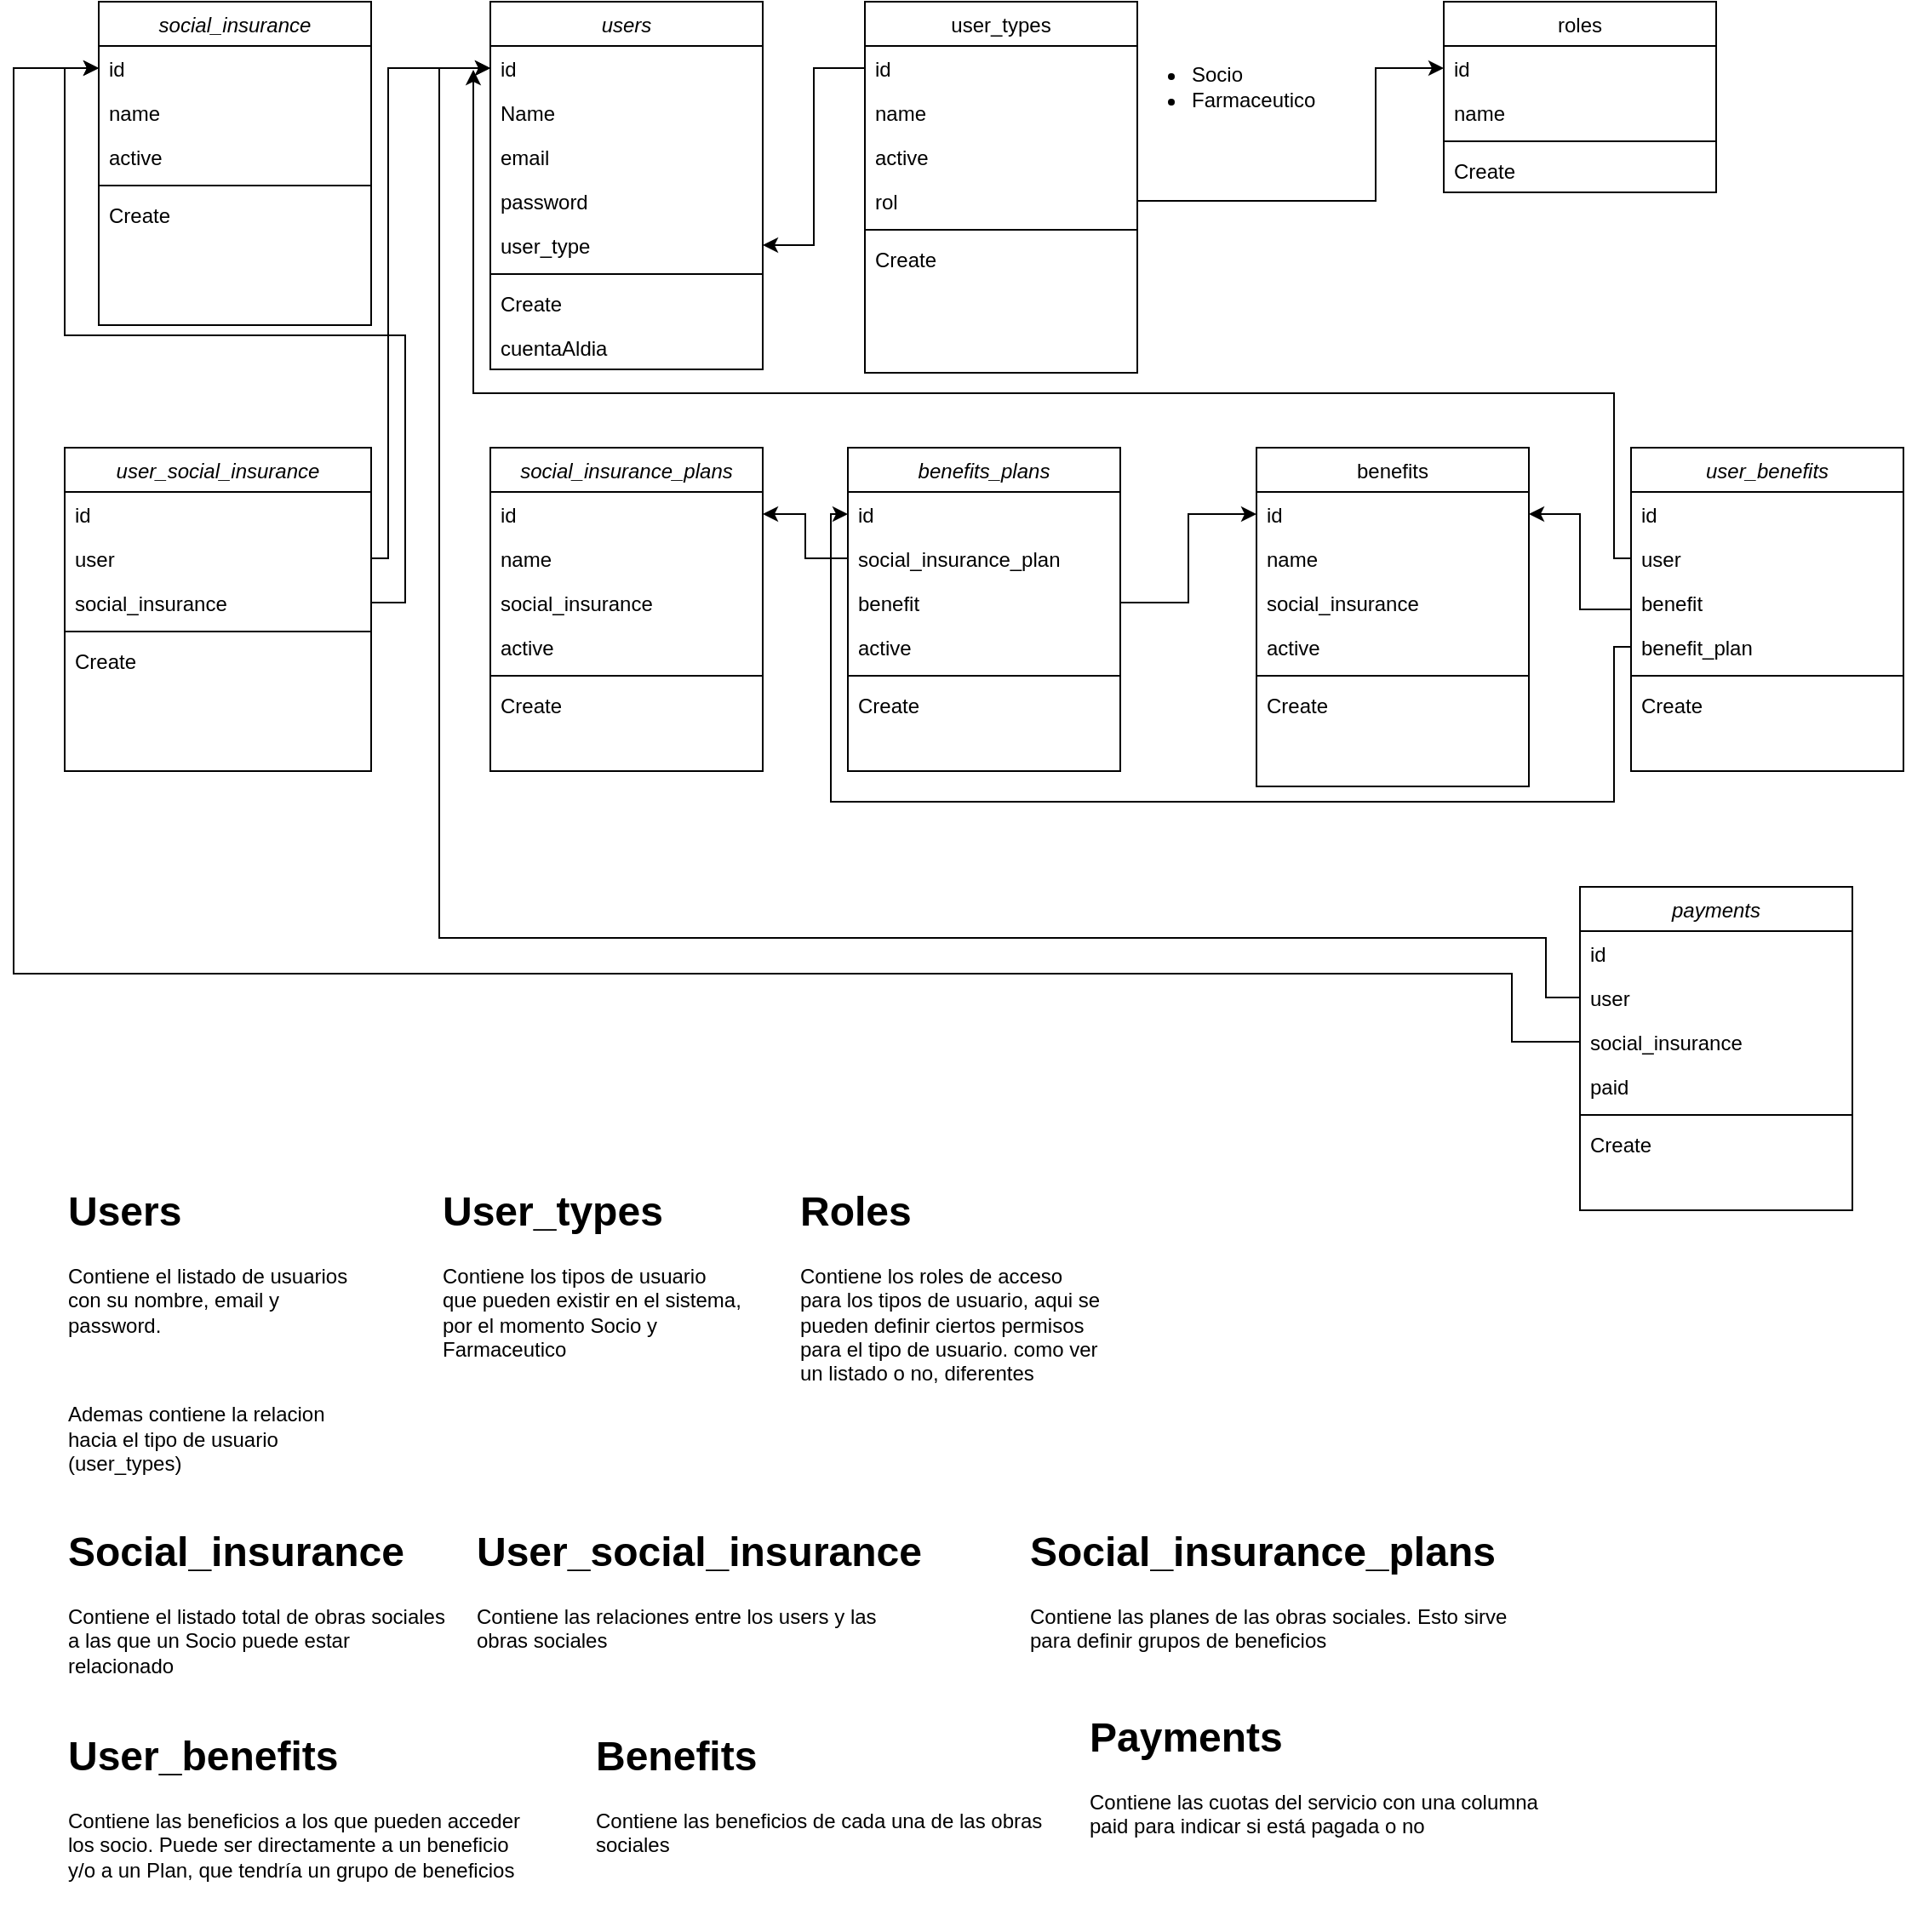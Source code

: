 <mxfile version="24.0.6" type="device">
  <diagram id="C5RBs43oDa-KdzZeNtuy" name="Page-1">
    <mxGraphModel dx="2261" dy="746" grid="1" gridSize="10" guides="1" tooltips="1" connect="1" arrows="1" fold="1" page="1" pageScale="1" pageWidth="827" pageHeight="1169" math="0" shadow="0">
      <root>
        <mxCell id="WIyWlLk6GJQsqaUBKTNV-0" />
        <mxCell id="WIyWlLk6GJQsqaUBKTNV-1" parent="WIyWlLk6GJQsqaUBKTNV-0" />
        <mxCell id="zkfFHV4jXpPFQw0GAbJ--0" value="users" style="swimlane;fontStyle=2;align=center;verticalAlign=top;childLayout=stackLayout;horizontal=1;startSize=26;horizontalStack=0;resizeParent=1;resizeLast=0;collapsible=1;marginBottom=0;rounded=0;shadow=0;strokeWidth=1;" parent="WIyWlLk6GJQsqaUBKTNV-1" vertex="1">
          <mxGeometry x="280" y="50" width="160" height="216" as="geometry">
            <mxRectangle x="230" y="140" width="160" height="26" as="alternateBounds" />
          </mxGeometry>
        </mxCell>
        <mxCell id="KSYM75BHT1P8eSxLyVx0-0" value="id" style="text;align=left;verticalAlign=top;spacingLeft=4;spacingRight=4;overflow=hidden;rotatable=0;points=[[0,0.5],[1,0.5]];portConstraint=eastwest;" vertex="1" parent="zkfFHV4jXpPFQw0GAbJ--0">
          <mxGeometry y="26" width="160" height="26" as="geometry" />
        </mxCell>
        <mxCell id="zkfFHV4jXpPFQw0GAbJ--1" value="Name" style="text;align=left;verticalAlign=top;spacingLeft=4;spacingRight=4;overflow=hidden;rotatable=0;points=[[0,0.5],[1,0.5]];portConstraint=eastwest;" parent="zkfFHV4jXpPFQw0GAbJ--0" vertex="1">
          <mxGeometry y="52" width="160" height="26" as="geometry" />
        </mxCell>
        <mxCell id="zkfFHV4jXpPFQw0GAbJ--2" value="email" style="text;align=left;verticalAlign=top;spacingLeft=4;spacingRight=4;overflow=hidden;rotatable=0;points=[[0,0.5],[1,0.5]];portConstraint=eastwest;rounded=0;shadow=0;html=0;" parent="zkfFHV4jXpPFQw0GAbJ--0" vertex="1">
          <mxGeometry y="78" width="160" height="26" as="geometry" />
        </mxCell>
        <mxCell id="zkfFHV4jXpPFQw0GAbJ--3" value="password" style="text;align=left;verticalAlign=top;spacingLeft=4;spacingRight=4;overflow=hidden;rotatable=0;points=[[0,0.5],[1,0.5]];portConstraint=eastwest;rounded=0;shadow=0;html=0;" parent="zkfFHV4jXpPFQw0GAbJ--0" vertex="1">
          <mxGeometry y="104" width="160" height="26" as="geometry" />
        </mxCell>
        <mxCell id="KSYM75BHT1P8eSxLyVx0-1" value="user_type" style="text;align=left;verticalAlign=top;spacingLeft=4;spacingRight=4;overflow=hidden;rotatable=0;points=[[0,0.5],[1,0.5]];portConstraint=eastwest;rounded=0;shadow=0;html=0;" vertex="1" parent="zkfFHV4jXpPFQw0GAbJ--0">
          <mxGeometry y="130" width="160" height="26" as="geometry" />
        </mxCell>
        <mxCell id="zkfFHV4jXpPFQw0GAbJ--4" value="" style="line;html=1;strokeWidth=1;align=left;verticalAlign=middle;spacingTop=-1;spacingLeft=3;spacingRight=3;rotatable=0;labelPosition=right;points=[];portConstraint=eastwest;" parent="zkfFHV4jXpPFQw0GAbJ--0" vertex="1">
          <mxGeometry y="156" width="160" height="8" as="geometry" />
        </mxCell>
        <mxCell id="zkfFHV4jXpPFQw0GAbJ--5" value="Create" style="text;align=left;verticalAlign=top;spacingLeft=4;spacingRight=4;overflow=hidden;rotatable=0;points=[[0,0.5],[1,0.5]];portConstraint=eastwest;" parent="zkfFHV4jXpPFQw0GAbJ--0" vertex="1">
          <mxGeometry y="164" width="160" height="26" as="geometry" />
        </mxCell>
        <mxCell id="KSYM75BHT1P8eSxLyVx0-34" value="cuentaAldia" style="text;align=left;verticalAlign=top;spacingLeft=4;spacingRight=4;overflow=hidden;rotatable=0;points=[[0,0.5],[1,0.5]];portConstraint=eastwest;" vertex="1" parent="zkfFHV4jXpPFQw0GAbJ--0">
          <mxGeometry y="190" width="160" height="26" as="geometry" />
        </mxCell>
        <mxCell id="zkfFHV4jXpPFQw0GAbJ--6" value="benefits" style="swimlane;fontStyle=0;align=center;verticalAlign=top;childLayout=stackLayout;horizontal=1;startSize=26;horizontalStack=0;resizeParent=1;resizeLast=0;collapsible=1;marginBottom=0;rounded=0;shadow=0;strokeWidth=1;" parent="WIyWlLk6GJQsqaUBKTNV-1" vertex="1">
          <mxGeometry x="730" y="312" width="160" height="199" as="geometry">
            <mxRectangle x="130" y="380" width="160" height="26" as="alternateBounds" />
          </mxGeometry>
        </mxCell>
        <mxCell id="zkfFHV4jXpPFQw0GAbJ--7" value="id" style="text;align=left;verticalAlign=top;spacingLeft=4;spacingRight=4;overflow=hidden;rotatable=0;points=[[0,0.5],[1,0.5]];portConstraint=eastwest;" parent="zkfFHV4jXpPFQw0GAbJ--6" vertex="1">
          <mxGeometry y="26" width="160" height="26" as="geometry" />
        </mxCell>
        <mxCell id="zkfFHV4jXpPFQw0GAbJ--8" value="name&#xa;" style="text;align=left;verticalAlign=top;spacingLeft=4;spacingRight=4;overflow=hidden;rotatable=0;points=[[0,0.5],[1,0.5]];portConstraint=eastwest;rounded=0;shadow=0;html=0;" parent="zkfFHV4jXpPFQw0GAbJ--6" vertex="1">
          <mxGeometry y="52" width="160" height="26" as="geometry" />
        </mxCell>
        <mxCell id="KSYM75BHT1P8eSxLyVx0-59" value="social_insurance" style="text;align=left;verticalAlign=top;spacingLeft=4;spacingRight=4;overflow=hidden;rotatable=0;points=[[0,0.5],[1,0.5]];portConstraint=eastwest;rounded=0;shadow=0;html=0;" vertex="1" parent="zkfFHV4jXpPFQw0GAbJ--6">
          <mxGeometry y="78" width="160" height="26" as="geometry" />
        </mxCell>
        <mxCell id="KSYM75BHT1P8eSxLyVx0-33" value="active" style="text;align=left;verticalAlign=top;spacingLeft=4;spacingRight=4;overflow=hidden;rotatable=0;points=[[0,0.5],[1,0.5]];portConstraint=eastwest;rounded=0;shadow=0;html=0;" vertex="1" parent="zkfFHV4jXpPFQw0GAbJ--6">
          <mxGeometry y="104" width="160" height="26" as="geometry" />
        </mxCell>
        <mxCell id="zkfFHV4jXpPFQw0GAbJ--9" value="" style="line;html=1;strokeWidth=1;align=left;verticalAlign=middle;spacingTop=-1;spacingLeft=3;spacingRight=3;rotatable=0;labelPosition=right;points=[];portConstraint=eastwest;" parent="zkfFHV4jXpPFQw0GAbJ--6" vertex="1">
          <mxGeometry y="130" width="160" height="8" as="geometry" />
        </mxCell>
        <mxCell id="zkfFHV4jXpPFQw0GAbJ--11" value="Create" style="text;align=left;verticalAlign=top;spacingLeft=4;spacingRight=4;overflow=hidden;rotatable=0;points=[[0,0.5],[1,0.5]];portConstraint=eastwest;" parent="zkfFHV4jXpPFQw0GAbJ--6" vertex="1">
          <mxGeometry y="138" width="160" height="26" as="geometry" />
        </mxCell>
        <mxCell id="zkfFHV4jXpPFQw0GAbJ--13" value="roles" style="swimlane;fontStyle=0;align=center;verticalAlign=top;childLayout=stackLayout;horizontal=1;startSize=26;horizontalStack=0;resizeParent=1;resizeLast=0;collapsible=1;marginBottom=0;rounded=0;shadow=0;strokeWidth=1;" parent="WIyWlLk6GJQsqaUBKTNV-1" vertex="1">
          <mxGeometry x="840" y="50" width="160" height="112" as="geometry">
            <mxRectangle x="340" y="380" width="170" height="26" as="alternateBounds" />
          </mxGeometry>
        </mxCell>
        <mxCell id="zkfFHV4jXpPFQw0GAbJ--14" value="id" style="text;align=left;verticalAlign=top;spacingLeft=4;spacingRight=4;overflow=hidden;rotatable=0;points=[[0,0.5],[1,0.5]];portConstraint=eastwest;" parent="zkfFHV4jXpPFQw0GAbJ--13" vertex="1">
          <mxGeometry y="26" width="160" height="26" as="geometry" />
        </mxCell>
        <mxCell id="KSYM75BHT1P8eSxLyVx0-5" value="name" style="text;align=left;verticalAlign=top;spacingLeft=4;spacingRight=4;overflow=hidden;rotatable=0;points=[[0,0.5],[1,0.5]];portConstraint=eastwest;" vertex="1" parent="zkfFHV4jXpPFQw0GAbJ--13">
          <mxGeometry y="52" width="160" height="26" as="geometry" />
        </mxCell>
        <mxCell id="zkfFHV4jXpPFQw0GAbJ--15" value="" style="line;html=1;strokeWidth=1;align=left;verticalAlign=middle;spacingTop=-1;spacingLeft=3;spacingRight=3;rotatable=0;labelPosition=right;points=[];portConstraint=eastwest;" parent="zkfFHV4jXpPFQw0GAbJ--13" vertex="1">
          <mxGeometry y="78" width="160" height="8" as="geometry" />
        </mxCell>
        <mxCell id="KSYM75BHT1P8eSxLyVx0-32" value="Create" style="text;align=left;verticalAlign=top;spacingLeft=4;spacingRight=4;overflow=hidden;rotatable=0;points=[[0,0.5],[1,0.5]];portConstraint=eastwest;" vertex="1" parent="zkfFHV4jXpPFQw0GAbJ--13">
          <mxGeometry y="86" width="160" height="26" as="geometry" />
        </mxCell>
        <mxCell id="zkfFHV4jXpPFQw0GAbJ--17" value="user_types" style="swimlane;fontStyle=0;align=center;verticalAlign=top;childLayout=stackLayout;horizontal=1;startSize=26;horizontalStack=0;resizeParent=1;resizeLast=0;collapsible=1;marginBottom=0;rounded=0;shadow=0;strokeWidth=1;" parent="WIyWlLk6GJQsqaUBKTNV-1" vertex="1">
          <mxGeometry x="500" y="50" width="160" height="218" as="geometry">
            <mxRectangle x="550" y="140" width="160" height="26" as="alternateBounds" />
          </mxGeometry>
        </mxCell>
        <mxCell id="zkfFHV4jXpPFQw0GAbJ--18" value="id" style="text;align=left;verticalAlign=top;spacingLeft=4;spacingRight=4;overflow=hidden;rotatable=0;points=[[0,0.5],[1,0.5]];portConstraint=eastwest;" parent="zkfFHV4jXpPFQw0GAbJ--17" vertex="1">
          <mxGeometry y="26" width="160" height="26" as="geometry" />
        </mxCell>
        <mxCell id="zkfFHV4jXpPFQw0GAbJ--19" value="name" style="text;align=left;verticalAlign=top;spacingLeft=4;spacingRight=4;overflow=hidden;rotatable=0;points=[[0,0.5],[1,0.5]];portConstraint=eastwest;rounded=0;shadow=0;html=0;" parent="zkfFHV4jXpPFQw0GAbJ--17" vertex="1">
          <mxGeometry y="52" width="160" height="26" as="geometry" />
        </mxCell>
        <mxCell id="zkfFHV4jXpPFQw0GAbJ--20" value="active" style="text;align=left;verticalAlign=top;spacingLeft=4;spacingRight=4;overflow=hidden;rotatable=0;points=[[0,0.5],[1,0.5]];portConstraint=eastwest;rounded=0;shadow=0;html=0;" parent="zkfFHV4jXpPFQw0GAbJ--17" vertex="1">
          <mxGeometry y="78" width="160" height="26" as="geometry" />
        </mxCell>
        <mxCell id="KSYM75BHT1P8eSxLyVx0-4" value="rol&#xa;" style="text;align=left;verticalAlign=top;spacingLeft=4;spacingRight=4;overflow=hidden;rotatable=0;points=[[0,0.5],[1,0.5]];portConstraint=eastwest;rounded=0;shadow=0;html=0;" vertex="1" parent="zkfFHV4jXpPFQw0GAbJ--17">
          <mxGeometry y="104" width="160" height="26" as="geometry" />
        </mxCell>
        <mxCell id="zkfFHV4jXpPFQw0GAbJ--23" value="" style="line;html=1;strokeWidth=1;align=left;verticalAlign=middle;spacingTop=-1;spacingLeft=3;spacingRight=3;rotatable=0;labelPosition=right;points=[];portConstraint=eastwest;" parent="zkfFHV4jXpPFQw0GAbJ--17" vertex="1">
          <mxGeometry y="130" width="160" height="8" as="geometry" />
        </mxCell>
        <mxCell id="zkfFHV4jXpPFQw0GAbJ--24" value="Create" style="text;align=left;verticalAlign=top;spacingLeft=4;spacingRight=4;overflow=hidden;rotatable=0;points=[[0,0.5],[1,0.5]];portConstraint=eastwest;" parent="zkfFHV4jXpPFQw0GAbJ--17" vertex="1">
          <mxGeometry y="138" width="160" height="26" as="geometry" />
        </mxCell>
        <mxCell id="KSYM75BHT1P8eSxLyVx0-2" style="edgeStyle=orthogonalEdgeStyle;rounded=0;orthogonalLoop=1;jettySize=auto;html=1;" edge="1" parent="WIyWlLk6GJQsqaUBKTNV-1" source="zkfFHV4jXpPFQw0GAbJ--18" target="KSYM75BHT1P8eSxLyVx0-1">
          <mxGeometry relative="1" as="geometry" />
        </mxCell>
        <mxCell id="KSYM75BHT1P8eSxLyVx0-3" value="&lt;ul&gt;&lt;li&gt;Socio&lt;/li&gt;&lt;li&gt;Farmaceutico&lt;/li&gt;&lt;/ul&gt;" style="text;strokeColor=none;fillColor=none;html=1;whiteSpace=wrap;verticalAlign=middle;overflow=hidden;" vertex="1" parent="WIyWlLk6GJQsqaUBKTNV-1">
          <mxGeometry x="650" y="60" width="160" height="80" as="geometry" />
        </mxCell>
        <mxCell id="KSYM75BHT1P8eSxLyVx0-6" style="edgeStyle=orthogonalEdgeStyle;rounded=0;orthogonalLoop=1;jettySize=auto;html=1;" edge="1" parent="WIyWlLk6GJQsqaUBKTNV-1" source="KSYM75BHT1P8eSxLyVx0-4" target="zkfFHV4jXpPFQw0GAbJ--14">
          <mxGeometry relative="1" as="geometry">
            <Array as="points">
              <mxPoint x="800" y="167" />
              <mxPoint x="800" y="89" />
            </Array>
          </mxGeometry>
        </mxCell>
        <mxCell id="KSYM75BHT1P8eSxLyVx0-7" value="social_insurance" style="swimlane;fontStyle=2;align=center;verticalAlign=top;childLayout=stackLayout;horizontal=1;startSize=26;horizontalStack=0;resizeParent=1;resizeLast=0;collapsible=1;marginBottom=0;rounded=0;shadow=0;strokeWidth=1;" vertex="1" parent="WIyWlLk6GJQsqaUBKTNV-1">
          <mxGeometry x="50" y="50" width="160" height="190" as="geometry">
            <mxRectangle x="230" y="140" width="160" height="26" as="alternateBounds" />
          </mxGeometry>
        </mxCell>
        <mxCell id="KSYM75BHT1P8eSxLyVx0-8" value="id" style="text;align=left;verticalAlign=top;spacingLeft=4;spacingRight=4;overflow=hidden;rotatable=0;points=[[0,0.5],[1,0.5]];portConstraint=eastwest;" vertex="1" parent="KSYM75BHT1P8eSxLyVx0-7">
          <mxGeometry y="26" width="160" height="26" as="geometry" />
        </mxCell>
        <mxCell id="KSYM75BHT1P8eSxLyVx0-9" value="name" style="text;align=left;verticalAlign=top;spacingLeft=4;spacingRight=4;overflow=hidden;rotatable=0;points=[[0,0.5],[1,0.5]];portConstraint=eastwest;" vertex="1" parent="KSYM75BHT1P8eSxLyVx0-7">
          <mxGeometry y="52" width="160" height="26" as="geometry" />
        </mxCell>
        <mxCell id="KSYM75BHT1P8eSxLyVx0-12" value="active" style="text;align=left;verticalAlign=top;spacingLeft=4;spacingRight=4;overflow=hidden;rotatable=0;points=[[0,0.5],[1,0.5]];portConstraint=eastwest;rounded=0;shadow=0;html=0;" vertex="1" parent="KSYM75BHT1P8eSxLyVx0-7">
          <mxGeometry y="78" width="160" height="26" as="geometry" />
        </mxCell>
        <mxCell id="KSYM75BHT1P8eSxLyVx0-13" value="" style="line;html=1;strokeWidth=1;align=left;verticalAlign=middle;spacingTop=-1;spacingLeft=3;spacingRight=3;rotatable=0;labelPosition=right;points=[];portConstraint=eastwest;" vertex="1" parent="KSYM75BHT1P8eSxLyVx0-7">
          <mxGeometry y="104" width="160" height="8" as="geometry" />
        </mxCell>
        <mxCell id="KSYM75BHT1P8eSxLyVx0-14" value="Create" style="text;align=left;verticalAlign=top;spacingLeft=4;spacingRight=4;overflow=hidden;rotatable=0;points=[[0,0.5],[1,0.5]];portConstraint=eastwest;" vertex="1" parent="KSYM75BHT1P8eSxLyVx0-7">
          <mxGeometry y="112" width="160" height="26" as="geometry" />
        </mxCell>
        <mxCell id="KSYM75BHT1P8eSxLyVx0-15" value="user_social_insurance" style="swimlane;fontStyle=2;align=center;verticalAlign=top;childLayout=stackLayout;horizontal=1;startSize=26;horizontalStack=0;resizeParent=1;resizeLast=0;collapsible=1;marginBottom=0;rounded=0;shadow=0;strokeWidth=1;" vertex="1" parent="WIyWlLk6GJQsqaUBKTNV-1">
          <mxGeometry x="30" y="312" width="180" height="190" as="geometry">
            <mxRectangle x="230" y="140" width="160" height="26" as="alternateBounds" />
          </mxGeometry>
        </mxCell>
        <mxCell id="KSYM75BHT1P8eSxLyVx0-16" value="id" style="text;align=left;verticalAlign=top;spacingLeft=4;spacingRight=4;overflow=hidden;rotatable=0;points=[[0,0.5],[1,0.5]];portConstraint=eastwest;" vertex="1" parent="KSYM75BHT1P8eSxLyVx0-15">
          <mxGeometry y="26" width="180" height="26" as="geometry" />
        </mxCell>
        <mxCell id="KSYM75BHT1P8eSxLyVx0-17" value="user" style="text;align=left;verticalAlign=top;spacingLeft=4;spacingRight=4;overflow=hidden;rotatable=0;points=[[0,0.5],[1,0.5]];portConstraint=eastwest;" vertex="1" parent="KSYM75BHT1P8eSxLyVx0-15">
          <mxGeometry y="52" width="180" height="26" as="geometry" />
        </mxCell>
        <mxCell id="KSYM75BHT1P8eSxLyVx0-18" value="social_insurance" style="text;align=left;verticalAlign=top;spacingLeft=4;spacingRight=4;overflow=hidden;rotatable=0;points=[[0,0.5],[1,0.5]];portConstraint=eastwest;rounded=0;shadow=0;html=0;" vertex="1" parent="KSYM75BHT1P8eSxLyVx0-15">
          <mxGeometry y="78" width="180" height="26" as="geometry" />
        </mxCell>
        <mxCell id="KSYM75BHT1P8eSxLyVx0-19" value="" style="line;html=1;strokeWidth=1;align=left;verticalAlign=middle;spacingTop=-1;spacingLeft=3;spacingRight=3;rotatable=0;labelPosition=right;points=[];portConstraint=eastwest;" vertex="1" parent="KSYM75BHT1P8eSxLyVx0-15">
          <mxGeometry y="104" width="180" height="8" as="geometry" />
        </mxCell>
        <mxCell id="KSYM75BHT1P8eSxLyVx0-20" value="Create" style="text;align=left;verticalAlign=top;spacingLeft=4;spacingRight=4;overflow=hidden;rotatable=0;points=[[0,0.5],[1,0.5]];portConstraint=eastwest;" vertex="1" parent="KSYM75BHT1P8eSxLyVx0-15">
          <mxGeometry y="112" width="180" height="26" as="geometry" />
        </mxCell>
        <mxCell id="KSYM75BHT1P8eSxLyVx0-22" style="edgeStyle=orthogonalEdgeStyle;rounded=0;orthogonalLoop=1;jettySize=auto;html=1;entryX=0;entryY=0.5;entryDx=0;entryDy=0;" edge="1" parent="WIyWlLk6GJQsqaUBKTNV-1" source="KSYM75BHT1P8eSxLyVx0-18" target="KSYM75BHT1P8eSxLyVx0-8">
          <mxGeometry relative="1" as="geometry" />
        </mxCell>
        <mxCell id="KSYM75BHT1P8eSxLyVx0-23" style="edgeStyle=orthogonalEdgeStyle;rounded=0;orthogonalLoop=1;jettySize=auto;html=1;" edge="1" parent="WIyWlLk6GJQsqaUBKTNV-1" source="KSYM75BHT1P8eSxLyVx0-17" target="KSYM75BHT1P8eSxLyVx0-0">
          <mxGeometry relative="1" as="geometry">
            <Array as="points">
              <mxPoint x="220" y="377" />
              <mxPoint x="220" y="89" />
            </Array>
          </mxGeometry>
        </mxCell>
        <mxCell id="KSYM75BHT1P8eSxLyVx0-77" style="edgeStyle=orthogonalEdgeStyle;rounded=0;orthogonalLoop=1;jettySize=auto;html=1;" edge="1" parent="WIyWlLk6GJQsqaUBKTNV-1" source="KSYM75BHT1P8eSxLyVx0-24" target="zkfFHV4jXpPFQw0GAbJ--7">
          <mxGeometry relative="1" as="geometry" />
        </mxCell>
        <mxCell id="KSYM75BHT1P8eSxLyVx0-24" value="user_benefits" style="swimlane;fontStyle=2;align=center;verticalAlign=top;childLayout=stackLayout;horizontal=1;startSize=26;horizontalStack=0;resizeParent=1;resizeLast=0;collapsible=1;marginBottom=0;rounded=0;shadow=0;strokeWidth=1;" vertex="1" parent="WIyWlLk6GJQsqaUBKTNV-1">
          <mxGeometry x="950" y="312" width="160" height="190" as="geometry">
            <mxRectangle x="230" y="140" width="160" height="26" as="alternateBounds" />
          </mxGeometry>
        </mxCell>
        <mxCell id="KSYM75BHT1P8eSxLyVx0-25" value="id" style="text;align=left;verticalAlign=top;spacingLeft=4;spacingRight=4;overflow=hidden;rotatable=0;points=[[0,0.5],[1,0.5]];portConstraint=eastwest;" vertex="1" parent="KSYM75BHT1P8eSxLyVx0-24">
          <mxGeometry y="26" width="160" height="26" as="geometry" />
        </mxCell>
        <mxCell id="KSYM75BHT1P8eSxLyVx0-26" value="user" style="text;align=left;verticalAlign=top;spacingLeft=4;spacingRight=4;overflow=hidden;rotatable=0;points=[[0,0.5],[1,0.5]];portConstraint=eastwest;" vertex="1" parent="KSYM75BHT1P8eSxLyVx0-24">
          <mxGeometry y="52" width="160" height="26" as="geometry" />
        </mxCell>
        <mxCell id="KSYM75BHT1P8eSxLyVx0-27" value="benefit" style="text;align=left;verticalAlign=top;spacingLeft=4;spacingRight=4;overflow=hidden;rotatable=0;points=[[0,0.5],[1,0.5]];portConstraint=eastwest;rounded=0;shadow=0;html=0;" vertex="1" parent="KSYM75BHT1P8eSxLyVx0-24">
          <mxGeometry y="78" width="160" height="26" as="geometry" />
        </mxCell>
        <mxCell id="KSYM75BHT1P8eSxLyVx0-78" value="benefit_plan" style="text;align=left;verticalAlign=top;spacingLeft=4;spacingRight=4;overflow=hidden;rotatable=0;points=[[0,0.5],[1,0.5]];portConstraint=eastwest;rounded=0;shadow=0;html=0;" vertex="1" parent="KSYM75BHT1P8eSxLyVx0-24">
          <mxGeometry y="104" width="160" height="26" as="geometry" />
        </mxCell>
        <mxCell id="KSYM75BHT1P8eSxLyVx0-28" value="" style="line;html=1;strokeWidth=1;align=left;verticalAlign=middle;spacingTop=-1;spacingLeft=3;spacingRight=3;rotatable=0;labelPosition=right;points=[];portConstraint=eastwest;" vertex="1" parent="KSYM75BHT1P8eSxLyVx0-24">
          <mxGeometry y="130" width="160" height="8" as="geometry" />
        </mxCell>
        <mxCell id="KSYM75BHT1P8eSxLyVx0-29" value="Create" style="text;align=left;verticalAlign=top;spacingLeft=4;spacingRight=4;overflow=hidden;rotatable=0;points=[[0,0.5],[1,0.5]];portConstraint=eastwest;" vertex="1" parent="KSYM75BHT1P8eSxLyVx0-24">
          <mxGeometry y="138" width="160" height="26" as="geometry" />
        </mxCell>
        <mxCell id="KSYM75BHT1P8eSxLyVx0-36" style="edgeStyle=orthogonalEdgeStyle;rounded=0;orthogonalLoop=1;jettySize=auto;html=1;" edge="1" parent="WIyWlLk6GJQsqaUBKTNV-1" source="KSYM75BHT1P8eSxLyVx0-26">
          <mxGeometry relative="1" as="geometry">
            <mxPoint x="270" y="90" as="targetPoint" />
            <Array as="points">
              <mxPoint x="940" y="377" />
              <mxPoint x="940" y="280" />
              <mxPoint x="270" y="280" />
            </Array>
          </mxGeometry>
        </mxCell>
        <mxCell id="KSYM75BHT1P8eSxLyVx0-37" value="payments" style="swimlane;fontStyle=2;align=center;verticalAlign=top;childLayout=stackLayout;horizontal=1;startSize=26;horizontalStack=0;resizeParent=1;resizeLast=0;collapsible=1;marginBottom=0;rounded=0;shadow=0;strokeWidth=1;" vertex="1" parent="WIyWlLk6GJQsqaUBKTNV-1">
          <mxGeometry x="920" y="570" width="160" height="190" as="geometry">
            <mxRectangle x="230" y="140" width="160" height="26" as="alternateBounds" />
          </mxGeometry>
        </mxCell>
        <mxCell id="KSYM75BHT1P8eSxLyVx0-38" value="id" style="text;align=left;verticalAlign=top;spacingLeft=4;spacingRight=4;overflow=hidden;rotatable=0;points=[[0,0.5],[1,0.5]];portConstraint=eastwest;" vertex="1" parent="KSYM75BHT1P8eSxLyVx0-37">
          <mxGeometry y="26" width="160" height="26" as="geometry" />
        </mxCell>
        <mxCell id="KSYM75BHT1P8eSxLyVx0-44" value="user" style="text;align=left;verticalAlign=top;spacingLeft=4;spacingRight=4;overflow=hidden;rotatable=0;points=[[0,0.5],[1,0.5]];portConstraint=eastwest;rounded=0;shadow=0;html=0;" vertex="1" parent="KSYM75BHT1P8eSxLyVx0-37">
          <mxGeometry y="52" width="160" height="26" as="geometry" />
        </mxCell>
        <mxCell id="KSYM75BHT1P8eSxLyVx0-43" value="social_insurance" style="text;align=left;verticalAlign=top;spacingLeft=4;spacingRight=4;overflow=hidden;rotatable=0;points=[[0,0.5],[1,0.5]];portConstraint=eastwest;rounded=0;shadow=0;html=0;" vertex="1" parent="KSYM75BHT1P8eSxLyVx0-37">
          <mxGeometry y="78" width="160" height="26" as="geometry" />
        </mxCell>
        <mxCell id="KSYM75BHT1P8eSxLyVx0-40" value="paid" style="text;align=left;verticalAlign=top;spacingLeft=4;spacingRight=4;overflow=hidden;rotatable=0;points=[[0,0.5],[1,0.5]];portConstraint=eastwest;rounded=0;shadow=0;html=0;" vertex="1" parent="KSYM75BHT1P8eSxLyVx0-37">
          <mxGeometry y="104" width="160" height="26" as="geometry" />
        </mxCell>
        <mxCell id="KSYM75BHT1P8eSxLyVx0-41" value="" style="line;html=1;strokeWidth=1;align=left;verticalAlign=middle;spacingTop=-1;spacingLeft=3;spacingRight=3;rotatable=0;labelPosition=right;points=[];portConstraint=eastwest;" vertex="1" parent="KSYM75BHT1P8eSxLyVx0-37">
          <mxGeometry y="130" width="160" height="8" as="geometry" />
        </mxCell>
        <mxCell id="KSYM75BHT1P8eSxLyVx0-42" value="Create" style="text;align=left;verticalAlign=top;spacingLeft=4;spacingRight=4;overflow=hidden;rotatable=0;points=[[0,0.5],[1,0.5]];portConstraint=eastwest;" vertex="1" parent="KSYM75BHT1P8eSxLyVx0-37">
          <mxGeometry y="138" width="160" height="26" as="geometry" />
        </mxCell>
        <mxCell id="KSYM75BHT1P8eSxLyVx0-45" style="edgeStyle=orthogonalEdgeStyle;rounded=0;orthogonalLoop=1;jettySize=auto;html=1;entryX=0;entryY=0.5;entryDx=0;entryDy=0;" edge="1" parent="WIyWlLk6GJQsqaUBKTNV-1" source="KSYM75BHT1P8eSxLyVx0-44" target="KSYM75BHT1P8eSxLyVx0-0">
          <mxGeometry relative="1" as="geometry">
            <Array as="points">
              <mxPoint x="900" y="635" />
              <mxPoint x="900" y="600" />
              <mxPoint x="250" y="600" />
              <mxPoint x="250" y="89" />
            </Array>
          </mxGeometry>
        </mxCell>
        <mxCell id="KSYM75BHT1P8eSxLyVx0-46" style="edgeStyle=orthogonalEdgeStyle;rounded=0;orthogonalLoop=1;jettySize=auto;html=1;entryX=0;entryY=0.5;entryDx=0;entryDy=0;" edge="1" parent="WIyWlLk6GJQsqaUBKTNV-1" source="KSYM75BHT1P8eSxLyVx0-43" target="KSYM75BHT1P8eSxLyVx0-8">
          <mxGeometry relative="1" as="geometry">
            <Array as="points">
              <mxPoint x="880" y="661" />
              <mxPoint x="880" y="621" />
              <mxPoint y="621" />
              <mxPoint y="89" />
            </Array>
          </mxGeometry>
        </mxCell>
        <mxCell id="KSYM75BHT1P8eSxLyVx0-47" value="&lt;h1 style=&quot;margin-top: 0px;&quot;&gt;Users&lt;/h1&gt;&lt;p&gt;Contiene el listado de usuarios con su nombre, email y password.&lt;/p&gt;&lt;p&gt;&lt;br&gt;&lt;/p&gt;&lt;p&gt;Ademas contiene la relacion hacia el tipo de usuario (user_types)&lt;/p&gt;&lt;p&gt;&lt;br&gt;&lt;/p&gt;&lt;p&gt;&lt;br&gt;&lt;/p&gt;" style="text;html=1;whiteSpace=wrap;overflow=hidden;rounded=0;" vertex="1" parent="WIyWlLk6GJQsqaUBKTNV-1">
          <mxGeometry x="30" y="740" width="180" height="180" as="geometry" />
        </mxCell>
        <mxCell id="KSYM75BHT1P8eSxLyVx0-48" value="&lt;h1 style=&quot;margin-top: 0px;&quot;&gt;User_types&lt;/h1&gt;&lt;p&gt;Contiene los tipos de usuario que pueden existir en el sistema, por el momento Socio y Farmaceutico&lt;/p&gt;" style="text;html=1;whiteSpace=wrap;overflow=hidden;rounded=0;" vertex="1" parent="WIyWlLk6GJQsqaUBKTNV-1">
          <mxGeometry x="250" y="740" width="180" height="120" as="geometry" />
        </mxCell>
        <mxCell id="KSYM75BHT1P8eSxLyVx0-49" value="&lt;h1 style=&quot;margin-top: 0px;&quot;&gt;Roles&lt;/h1&gt;&lt;p&gt;Contiene los roles de acceso para los tipos de usuario, aqui se pueden definir ciertos permisos para el tipo de usuario. como ver un listado o no, diferentes pantallas, etc&lt;/p&gt;" style="text;html=1;whiteSpace=wrap;overflow=hidden;rounded=0;" vertex="1" parent="WIyWlLk6GJQsqaUBKTNV-1">
          <mxGeometry x="460" y="740" width="180" height="120" as="geometry" />
        </mxCell>
        <mxCell id="KSYM75BHT1P8eSxLyVx0-50" value="&lt;h1 style=&quot;margin-top: 0px;&quot;&gt;Social_insurance&lt;/h1&gt;&lt;p&gt;Contiene el listado total de obras sociales a las que un Socio puede estar relacionado&lt;/p&gt;" style="text;html=1;whiteSpace=wrap;overflow=hidden;rounded=0;" vertex="1" parent="WIyWlLk6GJQsqaUBKTNV-1">
          <mxGeometry x="30" y="940" width="230" height="120" as="geometry" />
        </mxCell>
        <mxCell id="KSYM75BHT1P8eSxLyVx0-51" value="&lt;h1 style=&quot;margin-top: 0px;&quot;&gt;User_social_insurance&lt;/h1&gt;&lt;p&gt;Contiene las relaciones entre los users y las obras sociales&lt;/p&gt;" style="text;html=1;whiteSpace=wrap;overflow=hidden;rounded=0;" vertex="1" parent="WIyWlLk6GJQsqaUBKTNV-1">
          <mxGeometry x="270" y="940" width="270" height="120" as="geometry" />
        </mxCell>
        <mxCell id="KSYM75BHT1P8eSxLyVx0-58" value="&lt;h1 style=&quot;margin-top: 0px;&quot;&gt;Benefits&lt;/h1&gt;&lt;p&gt;Contiene las beneficios de cada una de las obras sociales&lt;/p&gt;" style="text;html=1;whiteSpace=wrap;overflow=hidden;rounded=0;" vertex="1" parent="WIyWlLk6GJQsqaUBKTNV-1">
          <mxGeometry x="340" y="1060" width="270" height="120" as="geometry" />
        </mxCell>
        <mxCell id="KSYM75BHT1P8eSxLyVx0-60" value="&lt;h1 style=&quot;margin-top: 0px;&quot;&gt;User_benefits&lt;/h1&gt;&lt;p&gt;Contiene las beneficios a los que pueden acceder los socio. Puede ser directamente a un beneficio y/o a un Plan, que tendría un grupo de beneficios&lt;/p&gt;" style="text;html=1;whiteSpace=wrap;overflow=hidden;rounded=0;" vertex="1" parent="WIyWlLk6GJQsqaUBKTNV-1">
          <mxGeometry x="30" y="1060" width="270" height="120" as="geometry" />
        </mxCell>
        <mxCell id="KSYM75BHT1P8eSxLyVx0-61" value="social_insurance_plans" style="swimlane;fontStyle=2;align=center;verticalAlign=top;childLayout=stackLayout;horizontal=1;startSize=26;horizontalStack=0;resizeParent=1;resizeLast=0;collapsible=1;marginBottom=0;rounded=0;shadow=0;strokeWidth=1;" vertex="1" parent="WIyWlLk6GJQsqaUBKTNV-1">
          <mxGeometry x="280" y="312" width="160" height="190" as="geometry">
            <mxRectangle x="230" y="140" width="160" height="26" as="alternateBounds" />
          </mxGeometry>
        </mxCell>
        <mxCell id="KSYM75BHT1P8eSxLyVx0-62" value="id" style="text;align=left;verticalAlign=top;spacingLeft=4;spacingRight=4;overflow=hidden;rotatable=0;points=[[0,0.5],[1,0.5]];portConstraint=eastwest;" vertex="1" parent="KSYM75BHT1P8eSxLyVx0-61">
          <mxGeometry y="26" width="160" height="26" as="geometry" />
        </mxCell>
        <mxCell id="KSYM75BHT1P8eSxLyVx0-63" value="name" style="text;align=left;verticalAlign=top;spacingLeft=4;spacingRight=4;overflow=hidden;rotatable=0;points=[[0,0.5],[1,0.5]];portConstraint=eastwest;" vertex="1" parent="KSYM75BHT1P8eSxLyVx0-61">
          <mxGeometry y="52" width="160" height="26" as="geometry" />
        </mxCell>
        <mxCell id="KSYM75BHT1P8eSxLyVx0-67" value="social_insurance" style="text;align=left;verticalAlign=top;spacingLeft=4;spacingRight=4;overflow=hidden;rotatable=0;points=[[0,0.5],[1,0.5]];portConstraint=eastwest;rounded=0;shadow=0;html=0;" vertex="1" parent="KSYM75BHT1P8eSxLyVx0-61">
          <mxGeometry y="78" width="160" height="26" as="geometry" />
        </mxCell>
        <mxCell id="KSYM75BHT1P8eSxLyVx0-64" value="active" style="text;align=left;verticalAlign=top;spacingLeft=4;spacingRight=4;overflow=hidden;rotatable=0;points=[[0,0.5],[1,0.5]];portConstraint=eastwest;rounded=0;shadow=0;html=0;" vertex="1" parent="KSYM75BHT1P8eSxLyVx0-61">
          <mxGeometry y="104" width="160" height="26" as="geometry" />
        </mxCell>
        <mxCell id="KSYM75BHT1P8eSxLyVx0-65" value="" style="line;html=1;strokeWidth=1;align=left;verticalAlign=middle;spacingTop=-1;spacingLeft=3;spacingRight=3;rotatable=0;labelPosition=right;points=[];portConstraint=eastwest;" vertex="1" parent="KSYM75BHT1P8eSxLyVx0-61">
          <mxGeometry y="130" width="160" height="8" as="geometry" />
        </mxCell>
        <mxCell id="KSYM75BHT1P8eSxLyVx0-66" value="Create" style="text;align=left;verticalAlign=top;spacingLeft=4;spacingRight=4;overflow=hidden;rotatable=0;points=[[0,0.5],[1,0.5]];portConstraint=eastwest;" vertex="1" parent="KSYM75BHT1P8eSxLyVx0-61">
          <mxGeometry y="138" width="160" height="26" as="geometry" />
        </mxCell>
        <mxCell id="KSYM75BHT1P8eSxLyVx0-68" value="benefits_plans" style="swimlane;fontStyle=2;align=center;verticalAlign=top;childLayout=stackLayout;horizontal=1;startSize=26;horizontalStack=0;resizeParent=1;resizeLast=0;collapsible=1;marginBottom=0;rounded=0;shadow=0;strokeWidth=1;" vertex="1" parent="WIyWlLk6GJQsqaUBKTNV-1">
          <mxGeometry x="490" y="312" width="160" height="190" as="geometry">
            <mxRectangle x="230" y="140" width="160" height="26" as="alternateBounds" />
          </mxGeometry>
        </mxCell>
        <mxCell id="KSYM75BHT1P8eSxLyVx0-69" value="id" style="text;align=left;verticalAlign=top;spacingLeft=4;spacingRight=4;overflow=hidden;rotatable=0;points=[[0,0.5],[1,0.5]];portConstraint=eastwest;" vertex="1" parent="KSYM75BHT1P8eSxLyVx0-68">
          <mxGeometry y="26" width="160" height="26" as="geometry" />
        </mxCell>
        <mxCell id="KSYM75BHT1P8eSxLyVx0-70" value="social_insurance_plan" style="text;align=left;verticalAlign=top;spacingLeft=4;spacingRight=4;overflow=hidden;rotatable=0;points=[[0,0.5],[1,0.5]];portConstraint=eastwest;" vertex="1" parent="KSYM75BHT1P8eSxLyVx0-68">
          <mxGeometry y="52" width="160" height="26" as="geometry" />
        </mxCell>
        <mxCell id="KSYM75BHT1P8eSxLyVx0-71" value="benefit" style="text;align=left;verticalAlign=top;spacingLeft=4;spacingRight=4;overflow=hidden;rotatable=0;points=[[0,0.5],[1,0.5]];portConstraint=eastwest;rounded=0;shadow=0;html=0;" vertex="1" parent="KSYM75BHT1P8eSxLyVx0-68">
          <mxGeometry y="78" width="160" height="26" as="geometry" />
        </mxCell>
        <mxCell id="KSYM75BHT1P8eSxLyVx0-72" value="active" style="text;align=left;verticalAlign=top;spacingLeft=4;spacingRight=4;overflow=hidden;rotatable=0;points=[[0,0.5],[1,0.5]];portConstraint=eastwest;rounded=0;shadow=0;html=0;" vertex="1" parent="KSYM75BHT1P8eSxLyVx0-68">
          <mxGeometry y="104" width="160" height="26" as="geometry" />
        </mxCell>
        <mxCell id="KSYM75BHT1P8eSxLyVx0-73" value="" style="line;html=1;strokeWidth=1;align=left;verticalAlign=middle;spacingTop=-1;spacingLeft=3;spacingRight=3;rotatable=0;labelPosition=right;points=[];portConstraint=eastwest;" vertex="1" parent="KSYM75BHT1P8eSxLyVx0-68">
          <mxGeometry y="130" width="160" height="8" as="geometry" />
        </mxCell>
        <mxCell id="KSYM75BHT1P8eSxLyVx0-74" value="Create" style="text;align=left;verticalAlign=top;spacingLeft=4;spacingRight=4;overflow=hidden;rotatable=0;points=[[0,0.5],[1,0.5]];portConstraint=eastwest;" vertex="1" parent="KSYM75BHT1P8eSxLyVx0-68">
          <mxGeometry y="138" width="160" height="26" as="geometry" />
        </mxCell>
        <mxCell id="KSYM75BHT1P8eSxLyVx0-75" style="edgeStyle=orthogonalEdgeStyle;rounded=0;orthogonalLoop=1;jettySize=auto;html=1;" edge="1" parent="WIyWlLk6GJQsqaUBKTNV-1" source="KSYM75BHT1P8eSxLyVx0-70" target="KSYM75BHT1P8eSxLyVx0-62">
          <mxGeometry relative="1" as="geometry" />
        </mxCell>
        <mxCell id="KSYM75BHT1P8eSxLyVx0-76" style="edgeStyle=orthogonalEdgeStyle;rounded=0;orthogonalLoop=1;jettySize=auto;html=1;entryX=0;entryY=0.5;entryDx=0;entryDy=0;" edge="1" parent="WIyWlLk6GJQsqaUBKTNV-1" source="KSYM75BHT1P8eSxLyVx0-71" target="zkfFHV4jXpPFQw0GAbJ--7">
          <mxGeometry relative="1" as="geometry" />
        </mxCell>
        <mxCell id="KSYM75BHT1P8eSxLyVx0-79" style="edgeStyle=orthogonalEdgeStyle;rounded=0;orthogonalLoop=1;jettySize=auto;html=1;" edge="1" parent="WIyWlLk6GJQsqaUBKTNV-1" source="KSYM75BHT1P8eSxLyVx0-78" target="KSYM75BHT1P8eSxLyVx0-69">
          <mxGeometry relative="1" as="geometry">
            <Array as="points">
              <mxPoint x="940" y="429" />
              <mxPoint x="940" y="520" />
              <mxPoint x="480" y="520" />
              <mxPoint x="480" y="351" />
            </Array>
          </mxGeometry>
        </mxCell>
        <mxCell id="KSYM75BHT1P8eSxLyVx0-80" value="&lt;h1 style=&quot;margin-top: 0px;&quot;&gt;Social_insurance_plans&lt;/h1&gt;&lt;p&gt;Contiene las planes de las obras sociales. Esto sirve para definir grupos de beneficios&lt;/p&gt;" style="text;html=1;whiteSpace=wrap;overflow=hidden;rounded=0;" vertex="1" parent="WIyWlLk6GJQsqaUBKTNV-1">
          <mxGeometry x="595" y="940" width="305" height="120" as="geometry" />
        </mxCell>
        <mxCell id="KSYM75BHT1P8eSxLyVx0-81" value="&lt;h1 style=&quot;margin-top: 0px;&quot;&gt;Payments&lt;/h1&gt;&lt;p&gt;Contiene las cuotas del servicio con una columna paid para indicar si está pagada o no&lt;/p&gt;" style="text;html=1;whiteSpace=wrap;overflow=hidden;rounded=0;" vertex="1" parent="WIyWlLk6GJQsqaUBKTNV-1">
          <mxGeometry x="630" y="1049" width="270" height="120" as="geometry" />
        </mxCell>
      </root>
    </mxGraphModel>
  </diagram>
</mxfile>
